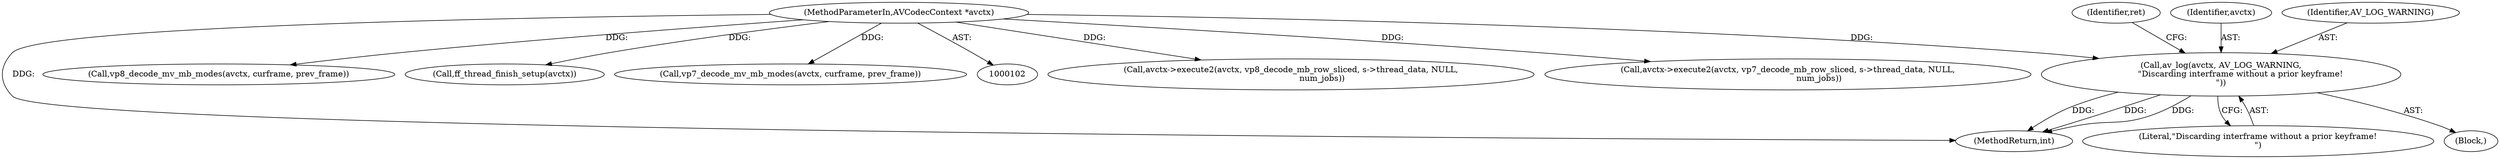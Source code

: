 digraph "0_FFmpeg_6b5d3fb26fb4be48e4966e4b1d97c2165538d4ef@pointer" {
"1000389" [label="(Call,av_log(avctx, AV_LOG_WARNING,\n               \"Discarding interframe without a prior keyframe!\n\"))"];
"1000103" [label="(MethodParameterIn,AVCodecContext *avctx)"];
"1000772" [label="(Call,avctx->execute2(avctx, vp8_decode_mb_row_sliced, s->thread_data, NULL,\n                        num_jobs))"];
"1000394" [label="(Identifier,ret)"];
"1000763" [label="(Call,avctx->execute2(avctx, vp7_decode_mb_row_sliced, s->thread_data, NULL,\n                        num_jobs))"];
"1000388" [label="(Block,)"];
"1000389" [label="(Call,av_log(avctx, AV_LOG_WARNING,\n               \"Discarding interframe without a prior keyframe!\n\"))"];
"1000877" [label="(MethodReturn,int)"];
"1000390" [label="(Identifier,avctx)"];
"1000665" [label="(Call,vp8_decode_mv_mb_modes(avctx, curframe, prev_frame))"];
"1000392" [label="(Literal,\"Discarding interframe without a prior keyframe!\n\")"];
"1000103" [label="(MethodParameterIn,AVCodecContext *avctx)"];
"1000391" [label="(Identifier,AV_LOG_WARNING)"];
"1000530" [label="(Call,ff_thread_finish_setup(avctx))"];
"1000660" [label="(Call,vp7_decode_mv_mb_modes(avctx, curframe, prev_frame))"];
"1000389" -> "1000388"  [label="AST: "];
"1000389" -> "1000392"  [label="CFG: "];
"1000390" -> "1000389"  [label="AST: "];
"1000391" -> "1000389"  [label="AST: "];
"1000392" -> "1000389"  [label="AST: "];
"1000394" -> "1000389"  [label="CFG: "];
"1000389" -> "1000877"  [label="DDG: "];
"1000389" -> "1000877"  [label="DDG: "];
"1000389" -> "1000877"  [label="DDG: "];
"1000103" -> "1000389"  [label="DDG: "];
"1000103" -> "1000102"  [label="AST: "];
"1000103" -> "1000877"  [label="DDG: "];
"1000103" -> "1000530"  [label="DDG: "];
"1000103" -> "1000660"  [label="DDG: "];
"1000103" -> "1000665"  [label="DDG: "];
"1000103" -> "1000763"  [label="DDG: "];
"1000103" -> "1000772"  [label="DDG: "];
}

